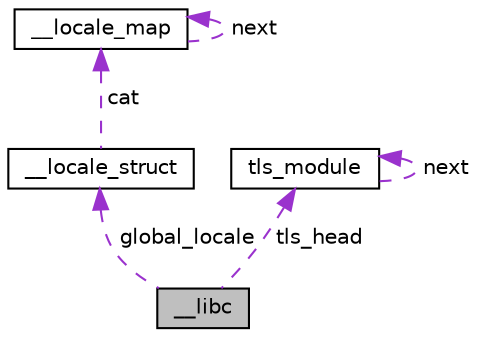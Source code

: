 digraph "__libc"
{
  edge [fontname="Helvetica",fontsize="10",labelfontname="Helvetica",labelfontsize="10"];
  node [fontname="Helvetica",fontsize="10",shape=record];
  Node1 [label="__libc",height=0.2,width=0.4,color="black", fillcolor="grey75", style="filled", fontcolor="black"];
  Node2 -> Node1 [dir="back",color="darkorchid3",fontsize="10",style="dashed",label=" global_locale" ];
  Node2 [label="__locale_struct",height=0.2,width=0.4,color="black", fillcolor="white", style="filled",URL="$struct____locale__struct.html"];
  Node3 -> Node2 [dir="back",color="darkorchid3",fontsize="10",style="dashed",label=" cat" ];
  Node3 [label="__locale_map",height=0.2,width=0.4,color="black", fillcolor="white", style="filled",URL="$struct____locale__map.html"];
  Node3 -> Node3 [dir="back",color="darkorchid3",fontsize="10",style="dashed",label=" next" ];
  Node4 -> Node1 [dir="back",color="darkorchid3",fontsize="10",style="dashed",label=" tls_head" ];
  Node4 [label="tls_module",height=0.2,width=0.4,color="black", fillcolor="white", style="filled",URL="$structtls__module.html"];
  Node4 -> Node4 [dir="back",color="darkorchid3",fontsize="10",style="dashed",label=" next" ];
}
